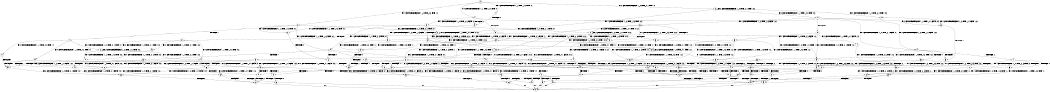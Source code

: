 digraph BCG {
size = "7, 10.5";
center = TRUE;
node [shape = circle];
0 [peripheries = 2];
0 -> 1 [label = "EX !0 !ATOMIC_EXCH_BRANCH (1, +1, TRUE, +0, 2, TRUE) !:0:"];
0 -> 2 [label = "EX !1 !ATOMIC_EXCH_BRANCH (1, +0, TRUE, +0, 3, TRUE) !:0:"];
0 -> 3 [label = "EX !2 !ATOMIC_EXCH_BRANCH (1, +0, TRUE, +0, 1, TRUE) !:0:"];
0 -> 4 [label = "EX !0 !ATOMIC_EXCH_BRANCH (1, +1, TRUE, +0, 2, TRUE) !:0:"];
1 -> 5 [label = "TERMINATE !0"];
2 -> 6 [label = "EX !0 !ATOMIC_EXCH_BRANCH (1, +1, TRUE, +0, 2, TRUE) !:0:1:"];
2 -> 7 [label = "TERMINATE !1"];
2 -> 8 [label = "EX !2 !ATOMIC_EXCH_BRANCH (1, +0, TRUE, +0, 1, TRUE) !:0:1:"];
2 -> 9 [label = "EX !0 !ATOMIC_EXCH_BRANCH (1, +1, TRUE, +0, 2, TRUE) !:0:1:"];
3 -> 10 [label = "EX !0 !ATOMIC_EXCH_BRANCH (1, +1, TRUE, +0, 2, TRUE) !:0:2:"];
3 -> 8 [label = "EX !1 !ATOMIC_EXCH_BRANCH (1, +0, TRUE, +0, 3, TRUE) !:0:2:"];
3 -> 11 [label = "EX !0 !ATOMIC_EXCH_BRANCH (1, +1, TRUE, +0, 2, TRUE) !:0:2:"];
3 -> 3 [label = "EX !2 !ATOMIC_EXCH_BRANCH (1, +0, TRUE, +0, 1, TRUE) !:0:2:"];
4 -> 5 [label = "TERMINATE !0"];
4 -> 12 [label = "TERMINATE !0"];
4 -> 13 [label = "EX !1 !ATOMIC_EXCH_BRANCH (1, +0, TRUE, +0, 3, FALSE) !:0:"];
4 -> 14 [label = "EX !2 !ATOMIC_EXCH_BRANCH (1, +0, TRUE, +0, 1, FALSE) !:0:"];
5 -> 15 [label = "EX !1 !ATOMIC_EXCH_BRANCH (1, +0, TRUE, +0, 3, FALSE) !:1:"];
6 -> 16 [label = "TERMINATE !0"];
7 -> 17 [label = "EX !0 !ATOMIC_EXCH_BRANCH (1, +1, TRUE, +0, 2, TRUE) !:0:"];
7 -> 18 [label = "EX !2 !ATOMIC_EXCH_BRANCH (1, +0, TRUE, +0, 1, TRUE) !:0:"];
7 -> 19 [label = "EX !0 !ATOMIC_EXCH_BRANCH (1, +1, TRUE, +0, 2, TRUE) !:0:"];
8 -> 20 [label = "EX !0 !ATOMIC_EXCH_BRANCH (1, +1, TRUE, +0, 2, TRUE) !:0:1:2:"];
8 -> 21 [label = "TERMINATE !1"];
8 -> 22 [label = "EX !0 !ATOMIC_EXCH_BRANCH (1, +1, TRUE, +0, 2, TRUE) !:0:1:2:"];
8 -> 8 [label = "EX !2 !ATOMIC_EXCH_BRANCH (1, +0, TRUE, +0, 1, TRUE) !:0:1:2:"];
9 -> 16 [label = "TERMINATE !0"];
9 -> 23 [label = "TERMINATE !1"];
9 -> 24 [label = "TERMINATE !0"];
9 -> 25 [label = "EX !2 !ATOMIC_EXCH_BRANCH (1, +0, TRUE, +0, 1, FALSE) !:0:1:"];
10 -> 26 [label = "EX !2 !ATOMIC_EXCH_BRANCH (1, +0, TRUE, +0, 1, FALSE) !:0:2:"];
11 -> 26 [label = "EX !2 !ATOMIC_EXCH_BRANCH (1, +0, TRUE, +0, 1, FALSE) !:0:2:"];
11 -> 27 [label = "TERMINATE !0"];
11 -> 28 [label = "EX !1 !ATOMIC_EXCH_BRANCH (1, +0, TRUE, +0, 3, FALSE) !:0:2:"];
11 -> 14 [label = "EX !2 !ATOMIC_EXCH_BRANCH (1, +0, TRUE, +0, 1, FALSE) !:0:2:"];
12 -> 15 [label = "EX !1 !ATOMIC_EXCH_BRANCH (1, +0, TRUE, +0, 3, FALSE) !:1:"];
12 -> 29 [label = "EX !2 !ATOMIC_EXCH_BRANCH (1, +0, TRUE, +0, 1, FALSE) !:1:"];
12 -> 30 [label = "EX !1 !ATOMIC_EXCH_BRANCH (1, +0, TRUE, +0, 3, FALSE) !:1:"];
13 -> 6 [label = "EX !1 !ATOMIC_EXCH_BRANCH (1, +1, TRUE, +0, 3, TRUE) !:0:1:"];
13 -> 31 [label = "TERMINATE !0"];
13 -> 32 [label = "EX !2 !ATOMIC_EXCH_BRANCH (1, +0, TRUE, +0, 1, TRUE) !:0:1:"];
13 -> 9 [label = "EX !1 !ATOMIC_EXCH_BRANCH (1, +1, TRUE, +0, 3, TRUE) !:0:1:"];
14 -> 33 [label = "TERMINATE !0"];
14 -> 34 [label = "TERMINATE !2"];
14 -> 35 [label = "TERMINATE !0"];
14 -> 36 [label = "EX !1 !ATOMIC_EXCH_BRANCH (1, +0, TRUE, +0, 3, TRUE) !:0:2:"];
15 -> 37 [label = "EX !1 !ATOMIC_EXCH_BRANCH (1, +1, TRUE, +0, 3, TRUE) !:1:"];
16 -> 38 [label = "TERMINATE !1"];
17 -> 39 [label = "TERMINATE !0"];
18 -> 40 [label = "EX !0 !ATOMIC_EXCH_BRANCH (1, +1, TRUE, +0, 2, TRUE) !:0:2:"];
18 -> 41 [label = "EX !0 !ATOMIC_EXCH_BRANCH (1, +1, TRUE, +0, 2, TRUE) !:0:2:"];
18 -> 18 [label = "EX !2 !ATOMIC_EXCH_BRANCH (1, +0, TRUE, +0, 1, TRUE) !:0:2:"];
19 -> 39 [label = "TERMINATE !0"];
19 -> 42 [label = "TERMINATE !0"];
19 -> 43 [label = "EX !2 !ATOMIC_EXCH_BRANCH (1, +0, TRUE, +0, 1, FALSE) !:0:"];
20 -> 44 [label = "EX !2 !ATOMIC_EXCH_BRANCH (1, +0, TRUE, +0, 1, FALSE) !:0:1:2:"];
21 -> 45 [label = "EX !2 !ATOMIC_EXCH_BRANCH (1, +0, TRUE, +0, 1, TRUE) !:0:2:"];
21 -> 41 [label = "EX !0 !ATOMIC_EXCH_BRANCH (1, +1, TRUE, +0, 2, TRUE) !:0:2:"];
21 -> 18 [label = "EX !2 !ATOMIC_EXCH_BRANCH (1, +0, TRUE, +0, 1, TRUE) !:0:2:"];
22 -> 44 [label = "EX !2 !ATOMIC_EXCH_BRANCH (1, +0, TRUE, +0, 1, FALSE) !:0:1:2:"];
22 -> 46 [label = "TERMINATE !1"];
22 -> 47 [label = "TERMINATE !0"];
22 -> 25 [label = "EX !2 !ATOMIC_EXCH_BRANCH (1, +0, TRUE, +0, 1, FALSE) !:0:1:2:"];
23 -> 39 [label = "TERMINATE !0"];
23 -> 42 [label = "TERMINATE !0"];
23 -> 43 [label = "EX !2 !ATOMIC_EXCH_BRANCH (1, +0, TRUE, +0, 1, FALSE) !:0:"];
24 -> 38 [label = "TERMINATE !1"];
24 -> 48 [label = "TERMINATE !1"];
24 -> 49 [label = "EX !2 !ATOMIC_EXCH_BRANCH (1, +0, TRUE, +0, 1, FALSE) !:1:"];
25 -> 50 [label = "TERMINATE !0"];
25 -> 51 [label = "TERMINATE !1"];
25 -> 52 [label = "TERMINATE !2"];
25 -> 53 [label = "TERMINATE !0"];
26 -> 33 [label = "TERMINATE !0"];
27 -> 54 [label = "EX !2 !ATOMIC_EXCH_BRANCH (1, +0, TRUE, +0, 1, FALSE) !:1:2:"];
27 -> 55 [label = "EX !1 !ATOMIC_EXCH_BRANCH (1, +0, TRUE, +0, 3, FALSE) !:1:2:"];
27 -> 29 [label = "EX !2 !ATOMIC_EXCH_BRANCH (1, +0, TRUE, +0, 1, FALSE) !:1:2:"];
28 -> 20 [label = "EX !1 !ATOMIC_EXCH_BRANCH (1, +1, TRUE, +0, 3, TRUE) !:0:1:2:"];
28 -> 56 [label = "TERMINATE !0"];
28 -> 32 [label = "EX !2 !ATOMIC_EXCH_BRANCH (1, +0, TRUE, +0, 1, TRUE) !:0:1:2:"];
28 -> 22 [label = "EX !1 !ATOMIC_EXCH_BRANCH (1, +1, TRUE, +0, 3, TRUE) !:0:1:2:"];
29 -> 57 [label = "EX !1 !ATOMIC_EXCH_BRANCH (1, +0, TRUE, +0, 3, TRUE) !:1:2:"];
29 -> 58 [label = "TERMINATE !2"];
29 -> 59 [label = "EX !1 !ATOMIC_EXCH_BRANCH (1, +0, TRUE, +0, 3, TRUE) !:1:2:"];
30 -> 37 [label = "EX !1 !ATOMIC_EXCH_BRANCH (1, +1, TRUE, +0, 3, TRUE) !:1:"];
30 -> 60 [label = "EX !2 !ATOMIC_EXCH_BRANCH (1, +0, TRUE, +0, 1, TRUE) !:1:"];
30 -> 61 [label = "EX !1 !ATOMIC_EXCH_BRANCH (1, +1, TRUE, +0, 3, TRUE) !:1:"];
31 -> 37 [label = "EX !1 !ATOMIC_EXCH_BRANCH (1, +1, TRUE, +0, 3, TRUE) !:1:"];
31 -> 60 [label = "EX !2 !ATOMIC_EXCH_BRANCH (1, +0, TRUE, +0, 1, TRUE) !:1:"];
31 -> 61 [label = "EX !1 !ATOMIC_EXCH_BRANCH (1, +1, TRUE, +0, 3, TRUE) !:1:"];
32 -> 20 [label = "EX !1 !ATOMIC_EXCH_BRANCH (1, +1, TRUE, +0, 3, TRUE) !:0:1:2:"];
32 -> 56 [label = "TERMINATE !0"];
32 -> 32 [label = "EX !2 !ATOMIC_EXCH_BRANCH (1, +0, TRUE, +0, 1, TRUE) !:0:1:2:"];
32 -> 22 [label = "EX !1 !ATOMIC_EXCH_BRANCH (1, +1, TRUE, +0, 3, TRUE) !:0:1:2:"];
33 -> 57 [label = "EX !1 !ATOMIC_EXCH_BRANCH (1, +0, TRUE, +0, 3, TRUE) !:1:2:"];
34 -> 62 [label = "TERMINATE !0"];
34 -> 63 [label = "TERMINATE !0"];
34 -> 64 [label = "EX !1 !ATOMIC_EXCH_BRANCH (1, +0, TRUE, +0, 3, TRUE) !:0:"];
35 -> 57 [label = "EX !1 !ATOMIC_EXCH_BRANCH (1, +0, TRUE, +0, 3, TRUE) !:1:2:"];
35 -> 58 [label = "TERMINATE !2"];
35 -> 59 [label = "EX !1 !ATOMIC_EXCH_BRANCH (1, +0, TRUE, +0, 3, TRUE) !:1:2:"];
36 -> 50 [label = "TERMINATE !0"];
36 -> 51 [label = "TERMINATE !1"];
36 -> 52 [label = "TERMINATE !2"];
36 -> 53 [label = "TERMINATE !0"];
37 -> 38 [label = "TERMINATE !1"];
38 -> 65 [label = "EX !2 !ATOMIC_EXCH_BRANCH (1, +0, TRUE, +0, 1, FALSE) !:2:"];
39 -> 66 [label = "EX !2 !ATOMIC_EXCH_BRANCH (1, +0, TRUE, +0, 1, FALSE) !:1:2:"];
40 -> 67 [label = "EX !2 !ATOMIC_EXCH_BRANCH (1, +0, TRUE, +0, 1, FALSE) !:0:2:"];
41 -> 67 [label = "EX !2 !ATOMIC_EXCH_BRANCH (1, +0, TRUE, +0, 1, FALSE) !:0:2:"];
41 -> 68 [label = "TERMINATE !0"];
41 -> 43 [label = "EX !2 !ATOMIC_EXCH_BRANCH (1, +0, TRUE, +0, 1, FALSE) !:0:2:"];
42 -> 66 [label = "EX !2 !ATOMIC_EXCH_BRANCH (1, +0, TRUE, +0, 1, FALSE) !:1:2:"];
42 -> 69 [label = "EX !2 !ATOMIC_EXCH_BRANCH (1, +0, TRUE, +0, 1, FALSE) !:1:2:"];
43 -> 70 [label = "TERMINATE !0"];
43 -> 71 [label = "TERMINATE !2"];
43 -> 72 [label = "TERMINATE !0"];
44 -> 50 [label = "TERMINATE !0"];
45 -> 40 [label = "EX !0 !ATOMIC_EXCH_BRANCH (1, +1, TRUE, +0, 2, TRUE) !:0:2:"];
46 -> 67 [label = "EX !2 !ATOMIC_EXCH_BRANCH (1, +0, TRUE, +0, 1, FALSE) !:0:2:"];
46 -> 68 [label = "TERMINATE !0"];
46 -> 43 [label = "EX !2 !ATOMIC_EXCH_BRANCH (1, +0, TRUE, +0, 1, FALSE) !:0:2:"];
47 -> 73 [label = "EX !2 !ATOMIC_EXCH_BRANCH (1, +0, TRUE, +0, 1, FALSE) !:1:2:"];
47 -> 74 [label = "TERMINATE !1"];
47 -> 49 [label = "EX !2 !ATOMIC_EXCH_BRANCH (1, +0, TRUE, +0, 1, FALSE) !:1:2:"];
48 -> 65 [label = "EX !2 !ATOMIC_EXCH_BRANCH (1, +0, TRUE, +0, 1, FALSE) !:2:"];
48 -> 75 [label = "EX !2 !ATOMIC_EXCH_BRANCH (1, +0, TRUE, +0, 1, FALSE) !:2:"];
49 -> 76 [label = "TERMINATE !2"];
49 -> 77 [label = "TERMINATE !1"];
49 -> 78 [label = "TERMINATE !2"];
50 -> 76 [label = "TERMINATE !2"];
51 -> 70 [label = "TERMINATE !0"];
51 -> 71 [label = "TERMINATE !2"];
51 -> 72 [label = "TERMINATE !0"];
52 -> 79 [label = "TERMINATE !0"];
52 -> 80 [label = "TERMINATE !1"];
52 -> 81 [label = "TERMINATE !0"];
53 -> 76 [label = "TERMINATE !2"];
53 -> 77 [label = "TERMINATE !1"];
53 -> 78 [label = "TERMINATE !2"];
54 -> 57 [label = "EX !1 !ATOMIC_EXCH_BRANCH (1, +0, TRUE, +0, 3, TRUE) !:1:2:"];
55 -> 82 [label = "EX !1 !ATOMIC_EXCH_BRANCH (1, +1, TRUE, +0, 3, TRUE) !:1:2:"];
55 -> 60 [label = "EX !2 !ATOMIC_EXCH_BRANCH (1, +0, TRUE, +0, 1, TRUE) !:1:2:"];
55 -> 83 [label = "EX !1 !ATOMIC_EXCH_BRANCH (1, +1, TRUE, +0, 3, TRUE) !:1:2:"];
56 -> 82 [label = "EX !1 !ATOMIC_EXCH_BRANCH (1, +1, TRUE, +0, 3, TRUE) !:1:2:"];
56 -> 60 [label = "EX !2 !ATOMIC_EXCH_BRANCH (1, +0, TRUE, +0, 1, TRUE) !:1:2:"];
56 -> 83 [label = "EX !1 !ATOMIC_EXCH_BRANCH (1, +1, TRUE, +0, 3, TRUE) !:1:2:"];
57 -> 76 [label = "TERMINATE !2"];
58 -> 84 [label = "EX !1 !ATOMIC_EXCH_BRANCH (1, +0, TRUE, +0, 3, TRUE) !:1:"];
58 -> 85 [label = "EX !1 !ATOMIC_EXCH_BRANCH (1, +0, TRUE, +0, 3, TRUE) !:1:"];
59 -> 76 [label = "TERMINATE !2"];
59 -> 77 [label = "TERMINATE !1"];
59 -> 78 [label = "TERMINATE !2"];
60 -> 82 [label = "EX !1 !ATOMIC_EXCH_BRANCH (1, +1, TRUE, +0, 3, TRUE) !:1:2:"];
60 -> 60 [label = "EX !2 !ATOMIC_EXCH_BRANCH (1, +0, TRUE, +0, 1, TRUE) !:1:2:"];
60 -> 83 [label = "EX !1 !ATOMIC_EXCH_BRANCH (1, +1, TRUE, +0, 3, TRUE) !:1:2:"];
61 -> 38 [label = "TERMINATE !1"];
61 -> 48 [label = "TERMINATE !1"];
61 -> 49 [label = "EX !2 !ATOMIC_EXCH_BRANCH (1, +0, TRUE, +0, 1, FALSE) !:1:"];
62 -> 84 [label = "EX !1 !ATOMIC_EXCH_BRANCH (1, +0, TRUE, +0, 3, TRUE) !:1:"];
63 -> 84 [label = "EX !1 !ATOMIC_EXCH_BRANCH (1, +0, TRUE, +0, 3, TRUE) !:1:"];
63 -> 85 [label = "EX !1 !ATOMIC_EXCH_BRANCH (1, +0, TRUE, +0, 3, TRUE) !:1:"];
64 -> 79 [label = "TERMINATE !0"];
64 -> 80 [label = "TERMINATE !1"];
64 -> 81 [label = "TERMINATE !0"];
65 -> 86 [label = "TERMINATE !2"];
66 -> 87 [label = "TERMINATE !2"];
67 -> 70 [label = "TERMINATE !0"];
68 -> 66 [label = "EX !2 !ATOMIC_EXCH_BRANCH (1, +0, TRUE, +0, 1, FALSE) !:1:2:"];
68 -> 69 [label = "EX !2 !ATOMIC_EXCH_BRANCH (1, +0, TRUE, +0, 1, FALSE) !:1:2:"];
69 -> 87 [label = "TERMINATE !2"];
69 -> 88 [label = "TERMINATE !2"];
70 -> 87 [label = "TERMINATE !2"];
71 -> 89 [label = "TERMINATE !0"];
71 -> 90 [label = "TERMINATE !0"];
72 -> 87 [label = "TERMINATE !2"];
72 -> 88 [label = "TERMINATE !2"];
73 -> 76 [label = "TERMINATE !2"];
74 -> 65 [label = "EX !2 !ATOMIC_EXCH_BRANCH (1, +0, TRUE, +0, 1, FALSE) !:2:"];
74 -> 75 [label = "EX !2 !ATOMIC_EXCH_BRANCH (1, +0, TRUE, +0, 1, FALSE) !:2:"];
75 -> 86 [label = "TERMINATE !2"];
75 -> 91 [label = "TERMINATE !2"];
76 -> 92 [label = "TERMINATE !1"];
77 -> 86 [label = "TERMINATE !2"];
77 -> 91 [label = "TERMINATE !2"];
78 -> 92 [label = "TERMINATE !1"];
78 -> 93 [label = "TERMINATE !1"];
79 -> 92 [label = "TERMINATE !1"];
80 -> 89 [label = "TERMINATE !0"];
80 -> 90 [label = "TERMINATE !0"];
81 -> 92 [label = "TERMINATE !1"];
81 -> 93 [label = "TERMINATE !1"];
82 -> 73 [label = "EX !2 !ATOMIC_EXCH_BRANCH (1, +0, TRUE, +0, 1, FALSE) !:1:2:"];
83 -> 73 [label = "EX !2 !ATOMIC_EXCH_BRANCH (1, +0, TRUE, +0, 1, FALSE) !:1:2:"];
83 -> 74 [label = "TERMINATE !1"];
83 -> 49 [label = "EX !2 !ATOMIC_EXCH_BRANCH (1, +0, TRUE, +0, 1, FALSE) !:1:2:"];
84 -> 92 [label = "TERMINATE !1"];
85 -> 92 [label = "TERMINATE !1"];
85 -> 93 [label = "TERMINATE !1"];
86 -> 94 [label = "exit"];
87 -> 94 [label = "exit"];
88 -> 94 [label = "exit"];
89 -> 94 [label = "exit"];
90 -> 94 [label = "exit"];
91 -> 94 [label = "exit"];
92 -> 94 [label = "exit"];
93 -> 94 [label = "exit"];
}
